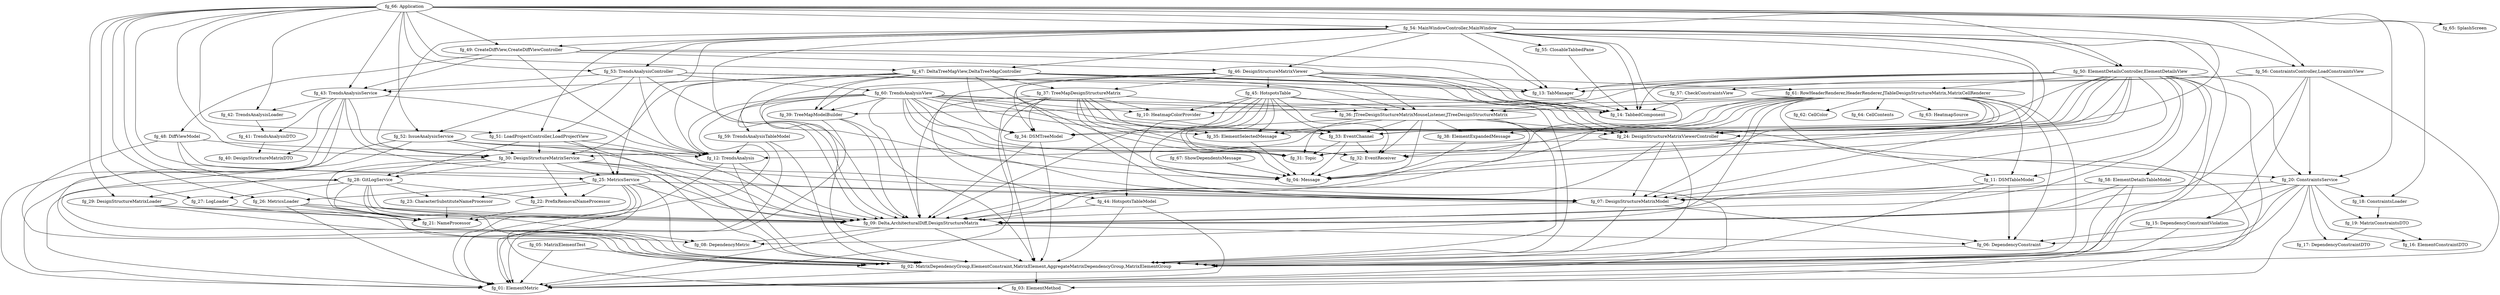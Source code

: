 digraph G { 
"fg_02: MatrixDependencyGroup,ElementConstraint,MatrixElement,AggregateMatrixDependencyGroup,MatrixElementGroup" -> "fg_03: ElementMethod"; 
"fg_02: MatrixDependencyGroup,ElementConstraint,MatrixElement,AggregateMatrixDependencyGroup,MatrixElementGroup" -> "fg_01: ElementMetric"; 
"fg_05: MatrixElementTest" -> "fg_02: MatrixDependencyGroup,ElementConstraint,MatrixElement,AggregateMatrixDependencyGroup,MatrixElementGroup"; 
"fg_05: MatrixElementTest" -> "fg_01: ElementMetric"; 
"fg_06: DependencyConstraint" -> "fg_02: MatrixDependencyGroup,ElementConstraint,MatrixElement,AggregateMatrixDependencyGroup,MatrixElementGroup"; 
"fg_07: DesignStructureMatrixModel" -> "fg_09: Delta,ArchitecturalDiff,DesignStructureMatrix"; 
"fg_07: DesignStructureMatrixModel" -> "fg_06: DependencyConstraint"; 
"fg_07: DesignStructureMatrixModel" -> "fg_02: MatrixDependencyGroup,ElementConstraint,MatrixElement,AggregateMatrixDependencyGroup,MatrixElementGroup"; 
"fg_09: Delta,ArchitecturalDiff,DesignStructureMatrix" -> "fg_08: DependencyMetric"; 
"fg_09: Delta,ArchitecturalDiff,DesignStructureMatrix" -> "fg_02: MatrixDependencyGroup,ElementConstraint,MatrixElement,AggregateMatrixDependencyGroup,MatrixElementGroup"; 
"fg_09: Delta,ArchitecturalDiff,DesignStructureMatrix" -> "fg_06: DependencyConstraint"; 
"fg_09: Delta,ArchitecturalDiff,DesignStructureMatrix" -> "fg_01: ElementMetric"; 
"fg_11: DSMTableModel" -> "fg_09: Delta,ArchitecturalDiff,DesignStructureMatrix"; 
"fg_11: DSMTableModel" -> "fg_07: DesignStructureMatrixModel"; 
"fg_11: DSMTableModel" -> "fg_02: MatrixDependencyGroup,ElementConstraint,MatrixElement,AggregateMatrixDependencyGroup,MatrixElementGroup"; 
"fg_11: DSMTableModel" -> "fg_06: DependencyConstraint"; 
"fg_12: TrendsAnalysis" -> "fg_09: Delta,ArchitecturalDiff,DesignStructureMatrix"; 
"fg_12: TrendsAnalysis" -> "fg_02: MatrixDependencyGroup,ElementConstraint,MatrixElement,AggregateMatrixDependencyGroup,MatrixElementGroup"; 
"fg_12: TrendsAnalysis" -> "fg_01: ElementMetric"; 
"fg_13: TabManager" -> "fg_14: TabbedComponent"; 
"fg_15: DependencyConstraintViolation" -> "fg_02: MatrixDependencyGroup,ElementConstraint,MatrixElement,AggregateMatrixDependencyGroup,MatrixElementGroup"; 
"fg_15: DependencyConstraintViolation" -> "fg_06: DependencyConstraint"; 
"fg_18: ConstraintsLoader" -> "fg_19: MatrixConstraintsDTO"; 
"fg_19: MatrixConstraintsDTO" -> "fg_17: DependencyConstraintDTO"; 
"fg_19: MatrixConstraintsDTO" -> "fg_16: ElementConstraintDTO"; 
"fg_20: ConstraintsService" -> "fg_17: DependencyConstraintDTO"; 
"fg_20: ConstraintsService" -> "fg_19: MatrixConstraintsDTO"; 
"fg_20: ConstraintsService" -> "fg_09: Delta,ArchitecturalDiff,DesignStructureMatrix"; 
"fg_20: ConstraintsService" -> "fg_16: ElementConstraintDTO"; 
"fg_20: ConstraintsService" -> "fg_07: DesignStructureMatrixModel"; 
"fg_20: ConstraintsService" -> "fg_15: DependencyConstraintViolation"; 
"fg_20: ConstraintsService" -> "fg_02: MatrixDependencyGroup,ElementConstraint,MatrixElement,AggregateMatrixDependencyGroup,MatrixElementGroup"; 
"fg_20: ConstraintsService" -> "fg_06: DependencyConstraint"; 
"fg_20: ConstraintsService" -> "fg_18: ConstraintsLoader"; 
"fg_20: ConstraintsService" -> "fg_01: ElementMetric"; 
"fg_22: PrefixRemovalNameProcessor" -> "fg_21: NameProcessor"; 
"fg_23: CharacterSubstituteNameProcessor" -> "fg_21: NameProcessor"; 
"fg_24: DesignStructureMatrixViewerController" -> "fg_09: Delta,ArchitecturalDiff,DesignStructureMatrix"; 
"fg_24: DesignStructureMatrixViewerController" -> "fg_07: DesignStructureMatrixModel"; 
"fg_24: DesignStructureMatrixViewerController" -> "fg_20: ConstraintsService"; 
"fg_24: DesignStructureMatrixViewerController" -> "fg_02: MatrixDependencyGroup,ElementConstraint,MatrixElement,AggregateMatrixDependencyGroup,MatrixElementGroup"; 
"fg_24: DesignStructureMatrixViewerController" -> "fg_30: DesignStructureMatrixService"; 
"fg_25: MetricsService" -> "fg_22: PrefixRemovalNameProcessor"; 
"fg_25: MetricsService" -> "fg_03: ElementMethod"; 
"fg_25: MetricsService" -> "fg_23: CharacterSubstituteNameProcessor"; 
"fg_25: MetricsService" -> "fg_09: Delta,ArchitecturalDiff,DesignStructureMatrix"; 
"fg_25: MetricsService" -> "fg_21: NameProcessor"; 
"fg_25: MetricsService" -> "fg_26: MetricsLoader"; 
"fg_25: MetricsService" -> "fg_07: DesignStructureMatrixModel"; 
"fg_25: MetricsService" -> "fg_02: MatrixDependencyGroup,ElementConstraint,MatrixElement,AggregateMatrixDependencyGroup,MatrixElementGroup"; 
"fg_25: MetricsService" -> "fg_01: ElementMetric"; 
"fg_26: MetricsLoader" -> "fg_09: Delta,ArchitecturalDiff,DesignStructureMatrix"; 
"fg_26: MetricsLoader" -> "fg_21: NameProcessor"; 
"fg_26: MetricsLoader" -> "fg_02: MatrixDependencyGroup,ElementConstraint,MatrixElement,AggregateMatrixDependencyGroup,MatrixElementGroup"; 
"fg_26: MetricsLoader" -> "fg_01: ElementMetric"; 
"fg_27: LogLoader" -> "fg_21: NameProcessor"; 
"fg_28: GitLogService" -> "fg_22: PrefixRemovalNameProcessor"; 
"fg_28: GitLogService" -> "fg_23: CharacterSubstituteNameProcessor"; 
"fg_28: GitLogService" -> "fg_09: Delta,ArchitecturalDiff,DesignStructureMatrix"; 
"fg_28: GitLogService" -> "fg_08: DependencyMetric"; 
"fg_28: GitLogService" -> "fg_21: NameProcessor"; 
"fg_28: GitLogService" -> "fg_27: LogLoader"; 
"fg_28: GitLogService" -> "fg_02: MatrixDependencyGroup,ElementConstraint,MatrixElement,AggregateMatrixDependencyGroup,MatrixElementGroup"; 
"fg_28: GitLogService" -> "fg_01: ElementMetric"; 
"fg_29: DesignStructureMatrixLoader" -> "fg_08: DependencyMetric"; 
"fg_29: DesignStructureMatrixLoader" -> "fg_09: Delta,ArchitecturalDiff,DesignStructureMatrix"; 
"fg_29: DesignStructureMatrixLoader" -> "fg_21: NameProcessor"; 
"fg_29: DesignStructureMatrixLoader" -> "fg_02: MatrixDependencyGroup,ElementConstraint,MatrixElement,AggregateMatrixDependencyGroup,MatrixElementGroup"; 
"fg_30: DesignStructureMatrixService" -> "fg_22: PrefixRemovalNameProcessor"; 
"fg_30: DesignStructureMatrixService" -> "fg_29: DesignStructureMatrixLoader"; 
"fg_30: DesignStructureMatrixService" -> "fg_09: Delta,ArchitecturalDiff,DesignStructureMatrix"; 
"fg_30: DesignStructureMatrixService" -> "fg_25: MetricsService"; 
"fg_30: DesignStructureMatrixService" -> "fg_21: NameProcessor"; 
"fg_30: DesignStructureMatrixService" -> "fg_07: DesignStructureMatrixModel"; 
"fg_30: DesignStructureMatrixService" -> "fg_28: GitLogService"; 
"fg_30: DesignStructureMatrixService" -> "fg_02: MatrixDependencyGroup,ElementConstraint,MatrixElement,AggregateMatrixDependencyGroup,MatrixElementGroup"; 
"fg_32: EventReceiver" -> "fg_04: Message"; 
"fg_33: EventChannel" -> "fg_31: Topic"; 
"fg_33: EventChannel" -> "fg_32: EventReceiver"; 
"fg_33: EventChannel" -> "fg_04: Message"; 
"fg_34: DSMTreeModel" -> "fg_09: Delta,ArchitecturalDiff,DesignStructureMatrix"; 
"fg_34: DSMTreeModel" -> "fg_02: MatrixDependencyGroup,ElementConstraint,MatrixElement,AggregateMatrixDependencyGroup,MatrixElementGroup"; 
"fg_35: ElementSelectedMessage" -> "fg_04: Message"; 
"fg_36: JTreeDesignStuctureMatrixMouseListener,JTreeDesignStructureMatrix" -> "fg_09: Delta,ArchitecturalDiff,DesignStructureMatrix"; 
"fg_36: JTreeDesignStuctureMatrixMouseListener,JTreeDesignStructureMatrix" -> "fg_34: DSMTreeModel"; 
"fg_36: JTreeDesignStuctureMatrixMouseListener,JTreeDesignStructureMatrix" -> "fg_33: EventChannel"; 
"fg_36: JTreeDesignStuctureMatrixMouseListener,JTreeDesignStructureMatrix" -> "fg_31: Topic"; 
"fg_36: JTreeDesignStuctureMatrixMouseListener,JTreeDesignStructureMatrix" -> "fg_38: ElementExpandedMessage"; 
"fg_36: JTreeDesignStuctureMatrixMouseListener,JTreeDesignStructureMatrix" -> "fg_02: MatrixDependencyGroup,ElementConstraint,MatrixElement,AggregateMatrixDependencyGroup,MatrixElementGroup"; 
"fg_36: JTreeDesignStuctureMatrixMouseListener,JTreeDesignStructureMatrix" -> "fg_35: ElementSelectedMessage"; 
"fg_36: JTreeDesignStuctureMatrixMouseListener,JTreeDesignStructureMatrix" -> "fg_32: EventReceiver"; 
"fg_36: JTreeDesignStuctureMatrixMouseListener,JTreeDesignStructureMatrix" -> "fg_04: Message"; 
"fg_36: JTreeDesignStuctureMatrixMouseListener,JTreeDesignStructureMatrix" -> "fg_24: DesignStructureMatrixViewerController"; 
"fg_37: TreeMapDesignStructureMatrix" -> "fg_10: HeatmapColorProvider"; 
"fg_37: TreeMapDesignStructureMatrix" -> "fg_34: DSMTreeModel"; 
"fg_37: TreeMapDesignStructureMatrix" -> "fg_09: Delta,ArchitecturalDiff,DesignStructureMatrix"; 
"fg_37: TreeMapDesignStructureMatrix" -> "fg_33: EventChannel"; 
"fg_37: TreeMapDesignStructureMatrix" -> "fg_31: Topic"; 
"fg_37: TreeMapDesignStructureMatrix" -> "fg_02: MatrixDependencyGroup,ElementConstraint,MatrixElement,AggregateMatrixDependencyGroup,MatrixElementGroup"; 
"fg_37: TreeMapDesignStructureMatrix" -> "fg_36: JTreeDesignStuctureMatrixMouseListener,JTreeDesignStructureMatrix"; 
"fg_37: TreeMapDesignStructureMatrix" -> "fg_32: EventReceiver"; 
"fg_37: TreeMapDesignStructureMatrix" -> "fg_35: ElementSelectedMessage"; 
"fg_37: TreeMapDesignStructureMatrix" -> "fg_04: Message"; 
"fg_37: TreeMapDesignStructureMatrix" -> "fg_01: ElementMetric"; 
"fg_38: ElementExpandedMessage" -> "fg_04: Message"; 
"fg_39: TreeMapModelBuilder" -> "fg_09: Delta,ArchitecturalDiff,DesignStructureMatrix"; 
"fg_39: TreeMapModelBuilder" -> "fg_02: MatrixDependencyGroup,ElementConstraint,MatrixElement,AggregateMatrixDependencyGroup,MatrixElementGroup"; 
"fg_39: TreeMapModelBuilder" -> "fg_01: ElementMetric"; 
"fg_41: TrendsAnalysisDTO" -> "fg_40: DesignStructureMatrixDTO"; 
"fg_42: TrendsAnalysisLoader" -> "fg_41: TrendsAnalysisDTO"; 
"fg_43: TrendsAnalysisService" -> "fg_09: Delta,ArchitecturalDiff,DesignStructureMatrix"; 
"fg_43: TrendsAnalysisService" -> "fg_42: TrendsAnalysisLoader"; 
"fg_43: TrendsAnalysisService" -> "fg_40: DesignStructureMatrixDTO"; 
"fg_43: TrendsAnalysisService" -> "fg_02: MatrixDependencyGroup,ElementConstraint,MatrixElement,AggregateMatrixDependencyGroup,MatrixElementGroup"; 
"fg_43: TrendsAnalysisService" -> "fg_41: TrendsAnalysisDTO"; 
"fg_43: TrendsAnalysisService" -> "fg_12: TrendsAnalysis"; 
"fg_43: TrendsAnalysisService" -> "fg_01: ElementMetric"; 
"fg_43: TrendsAnalysisService" -> "fg_30: DesignStructureMatrixService"; 
"fg_44: HotspotsTableModel" -> "fg_09: Delta,ArchitecturalDiff,DesignStructureMatrix"; 
"fg_44: HotspotsTableModel" -> "fg_02: MatrixDependencyGroup,ElementConstraint,MatrixElement,AggregateMatrixDependencyGroup,MatrixElementGroup"; 
"fg_44: HotspotsTableModel" -> "fg_01: ElementMetric"; 
"fg_45: HotspotsTable" -> "fg_44: HotspotsTableModel"; 
"fg_45: HotspotsTable" -> "fg_10: HeatmapColorProvider"; 
"fg_45: HotspotsTable" -> "fg_09: Delta,ArchitecturalDiff,DesignStructureMatrix"; 
"fg_45: HotspotsTable" -> "fg_33: EventChannel"; 
"fg_45: HotspotsTable" -> "fg_31: Topic"; 
"fg_45: HotspotsTable" -> "fg_02: MatrixDependencyGroup,ElementConstraint,MatrixElement,AggregateMatrixDependencyGroup,MatrixElementGroup"; 
"fg_45: HotspotsTable" -> "fg_36: JTreeDesignStuctureMatrixMouseListener,JTreeDesignStructureMatrix"; 
"fg_45: HotspotsTable" -> "fg_32: EventReceiver"; 
"fg_45: HotspotsTable" -> "fg_35: ElementSelectedMessage"; 
"fg_45: HotspotsTable" -> "fg_04: Message"; 
"fg_45: HotspotsTable" -> "fg_01: ElementMetric"; 
"fg_46: DesignStructureMatrixViewer" -> "fg_44: HotspotsTableModel"; 
"fg_46: DesignStructureMatrixViewer" -> "fg_11: DSMTableModel"; 
"fg_46: DesignStructureMatrixViewer" -> "fg_14: TabbedComponent"; 
"fg_46: DesignStructureMatrixViewer" -> "fg_61: RowHeaderRenderer,HeaderRenderer,JTableDesignStructureMatrix,MatrixCellRenderer"; 
"fg_46: DesignStructureMatrixViewer" -> "fg_34: DSMTreeModel"; 
"fg_46: DesignStructureMatrixViewer" -> "fg_39: TreeMapModelBuilder"; 
"fg_46: DesignStructureMatrixViewer" -> "fg_37: TreeMapDesignStructureMatrix"; 
"fg_46: DesignStructureMatrixViewer" -> "fg_07: DesignStructureMatrixModel"; 
"fg_46: DesignStructureMatrixViewer" -> "fg_36: JTreeDesignStuctureMatrixMouseListener,JTreeDesignStructureMatrix"; 
"fg_46: DesignStructureMatrixViewer" -> "fg_45: HotspotsTable"; 
"fg_46: DesignStructureMatrixViewer" -> "fg_24: DesignStructureMatrixViewerController"; 
"fg_47: DeltaTreeMapView,DeltaTreeMapController" -> "fg_14: TabbedComponent"; 
"fg_47: DeltaTreeMapView,DeltaTreeMapController" -> "fg_09: Delta,ArchitecturalDiff,DesignStructureMatrix"; 
"fg_47: DeltaTreeMapView,DeltaTreeMapController" -> "fg_34: DSMTreeModel"; 
"fg_47: DeltaTreeMapView,DeltaTreeMapController" -> "fg_39: TreeMapModelBuilder"; 
"fg_47: DeltaTreeMapView,DeltaTreeMapController" -> "fg_36: JTreeDesignStuctureMatrixMouseListener,JTreeDesignStructureMatrix"; 
"fg_47: DeltaTreeMapView,DeltaTreeMapController" -> "fg_04: Message"; 
"fg_47: DeltaTreeMapView,DeltaTreeMapController" -> "fg_12: TrendsAnalysis"; 
"fg_47: DeltaTreeMapView,DeltaTreeMapController" -> "fg_24: DesignStructureMatrixViewerController"; 
"fg_47: DeltaTreeMapView,DeltaTreeMapController" -> "fg_30: DesignStructureMatrixService"; 
"fg_47: DeltaTreeMapView,DeltaTreeMapController" -> "fg_37: TreeMapDesignStructureMatrix"; 
"fg_47: DeltaTreeMapView,DeltaTreeMapController" -> "fg_43: TrendsAnalysisService"; 
"fg_47: DeltaTreeMapView,DeltaTreeMapController" -> "fg_32: EventReceiver"; 
"fg_47: DeltaTreeMapView,DeltaTreeMapController" -> "fg_13: TabManager"; 
"fg_48: DiffViewModel" -> "fg_09: Delta,ArchitecturalDiff,DesignStructureMatrix"; 
"fg_48: DiffViewModel" -> "fg_07: DesignStructureMatrixModel"; 
"fg_48: DiffViewModel" -> "fg_02: MatrixDependencyGroup,ElementConstraint,MatrixElement,AggregateMatrixDependencyGroup,MatrixElementGroup"; 
"fg_48: DiffViewModel" -> "fg_12: TrendsAnalysis"; 
"fg_49: CreateDiffView,CreateDiffViewController" -> "fg_14: TabbedComponent"; 
"fg_49: CreateDiffView,CreateDiffViewController" -> "fg_43: TrendsAnalysisService"; 
"fg_49: CreateDiffView,CreateDiffViewController" -> "fg_48: DiffViewModel"; 
"fg_49: CreateDiffView,CreateDiffViewController" -> "fg_12: TrendsAnalysis"; 
"fg_49: CreateDiffView,CreateDiffViewController" -> "fg_13: TabManager"; 
"fg_49: CreateDiffView,CreateDiffViewController" -> "fg_46: DesignStructureMatrixViewer"; 
"fg_50: ElementDetailsController,ElementDetailsView" -> "fg_14: TabbedComponent"; 
"fg_50: ElementDetailsController,ElementDetailsView" -> "fg_61: RowHeaderRenderer,HeaderRenderer,JTableDesignStructureMatrix,MatrixCellRenderer"; 
"fg_50: ElementDetailsController,ElementDetailsView" -> "fg_09: Delta,ArchitecturalDiff,DesignStructureMatrix"; 
"fg_50: ElementDetailsController,ElementDetailsView" -> "fg_34: DSMTreeModel"; 
"fg_50: ElementDetailsController,ElementDetailsView" -> "fg_39: TreeMapModelBuilder"; 
"fg_50: ElementDetailsController,ElementDetailsView" -> "fg_20: ConstraintsService"; 
"fg_50: ElementDetailsController,ElementDetailsView" -> "fg_36: JTreeDesignStuctureMatrixMouseListener,JTreeDesignStructureMatrix"; 
"fg_50: ElementDetailsController,ElementDetailsView" -> "fg_35: ElementSelectedMessage"; 
"fg_50: ElementDetailsController,ElementDetailsView" -> "fg_04: Message"; 
"fg_50: ElementDetailsController,ElementDetailsView" -> "fg_24: DesignStructureMatrixViewerController"; 
"fg_50: ElementDetailsController,ElementDetailsView" -> "fg_01: ElementMetric"; 
"fg_50: ElementDetailsController,ElementDetailsView" -> "fg_11: DSMTableModel"; 
"fg_50: ElementDetailsController,ElementDetailsView" -> "fg_33: EventChannel"; 
"fg_50: ElementDetailsController,ElementDetailsView" -> "fg_31: Topic"; 
"fg_50: ElementDetailsController,ElementDetailsView" -> "fg_58: ElementDetailsTableModel"; 
"fg_50: ElementDetailsController,ElementDetailsView" -> "fg_07: DesignStructureMatrixModel"; 
"fg_50: ElementDetailsController,ElementDetailsView" -> "fg_02: MatrixDependencyGroup,ElementConstraint,MatrixElement,AggregateMatrixDependencyGroup,MatrixElementGroup"; 
"fg_50: ElementDetailsController,ElementDetailsView" -> "fg_32: EventReceiver"; 
"fg_50: ElementDetailsController,ElementDetailsView" -> "fg_13: TabManager"; 
"fg_51: LoadProjectController,LoadProjectView" -> "fg_09: Delta,ArchitecturalDiff,DesignStructureMatrix"; 
"fg_51: LoadProjectController,LoadProjectView" -> "fg_25: MetricsService"; 
"fg_51: LoadProjectController,LoadProjectView" -> "fg_28: GitLogService"; 
"fg_51: LoadProjectController,LoadProjectView" -> "fg_02: MatrixDependencyGroup,ElementConstraint,MatrixElement,AggregateMatrixDependencyGroup,MatrixElementGroup"; 
"fg_51: LoadProjectController,LoadProjectView" -> "fg_30: DesignStructureMatrixService"; 
"fg_52: IssueAnalysisService" -> "fg_09: Delta,ArchitecturalDiff,DesignStructureMatrix"; 
"fg_52: IssueAnalysisService" -> "fg_07: DesignStructureMatrixModel"; 
"fg_52: IssueAnalysisService" -> "fg_02: MatrixDependencyGroup,ElementConstraint,MatrixElement,AggregateMatrixDependencyGroup,MatrixElementGroup"; 
"fg_52: IssueAnalysisService" -> "fg_12: TrendsAnalysis"; 
"fg_52: IssueAnalysisService" -> "fg_01: ElementMetric"; 
"fg_52: IssueAnalysisService" -> "fg_30: DesignStructureMatrixService"; 
"fg_53: TrendsAnalysisController" -> "fg_51: LoadProjectController,LoadProjectView"; 
"fg_53: TrendsAnalysisController" -> "fg_09: Delta,ArchitecturalDiff,DesignStructureMatrix"; 
"fg_53: TrendsAnalysisController" -> "fg_60: TrendsAnalysisView"; 
"fg_53: TrendsAnalysisController" -> "fg_43: TrendsAnalysisService"; 
"fg_53: TrendsAnalysisController" -> "fg_12: TrendsAnalysis"; 
"fg_53: TrendsAnalysisController" -> "fg_13: TabManager"; 
"fg_53: TrendsAnalysisController" -> "fg_52: IssueAnalysisService"; 
"fg_53: TrendsAnalysisController" -> "fg_24: DesignStructureMatrixViewerController"; 
"fg_54: MainWindowController,MainWindow" -> "fg_14: TabbedComponent"; 
"fg_54: MainWindowController,MainWindow" -> "fg_56: ConstraintsController,LoadConstraintsView"; 
"fg_54: MainWindowController,MainWindow" -> "fg_51: LoadProjectController,LoadProjectView"; 
"fg_54: MainWindowController,MainWindow" -> "fg_09: Delta,ArchitecturalDiff,DesignStructureMatrix"; 
"fg_54: MainWindowController,MainWindow" -> "fg_50: ElementDetailsController,ElementDetailsView"; 
"fg_54: MainWindowController,MainWindow" -> "fg_12: TrendsAnalysis"; 
"fg_54: MainWindowController,MainWindow" -> "fg_24: DesignStructureMatrixViewerController"; 
"fg_54: MainWindowController,MainWindow" -> "fg_46: DesignStructureMatrixViewer"; 
"fg_54: MainWindowController,MainWindow" -> "fg_30: DesignStructureMatrixService"; 
"fg_54: MainWindowController,MainWindow" -> "fg_55: ClosableTabbedPane"; 
"fg_54: MainWindowController,MainWindow" -> "fg_47: DeltaTreeMapView,DeltaTreeMapController"; 
"fg_54: MainWindowController,MainWindow" -> "fg_53: TrendsAnalysisController"; 
"fg_54: MainWindowController,MainWindow" -> "fg_25: MetricsService"; 
"fg_54: MainWindowController,MainWindow" -> "fg_07: DesignStructureMatrixModel"; 
"fg_54: MainWindowController,MainWindow" -> "fg_02: MatrixDependencyGroup,ElementConstraint,MatrixElement,AggregateMatrixDependencyGroup,MatrixElementGroup"; 
"fg_54: MainWindowController,MainWindow" -> "fg_13: TabManager"; 
"fg_54: MainWindowController,MainWindow" -> "fg_49: CreateDiffView,CreateDiffViewController"; 
"fg_55: ClosableTabbedPane" -> "fg_14: TabbedComponent"; 
"fg_56: ConstraintsController,LoadConstraintsView" -> "fg_09: Delta,ArchitecturalDiff,DesignStructureMatrix"; 
"fg_56: ConstraintsController,LoadConstraintsView" -> "fg_57: CheckConstraintsView"; 
"fg_56: ConstraintsController,LoadConstraintsView" -> "fg_15: DependencyConstraintViolation"; 
"fg_56: ConstraintsController,LoadConstraintsView" -> "fg_20: ConstraintsService"; 
"fg_56: ConstraintsController,LoadConstraintsView" -> "fg_02: MatrixDependencyGroup,ElementConstraint,MatrixElement,AggregateMatrixDependencyGroup,MatrixElementGroup"; 
"fg_56: ConstraintsController,LoadConstraintsView" -> "fg_13: TabManager"; 
"fg_57: CheckConstraintsView" -> "fg_14: TabbedComponent"; 
"fg_58: ElementDetailsTableModel" -> "fg_03: ElementMethod"; 
"fg_58: ElementDetailsTableModel" -> "fg_09: Delta,ArchitecturalDiff,DesignStructureMatrix"; 
"fg_58: ElementDetailsTableModel" -> "fg_07: DesignStructureMatrixModel"; 
"fg_58: ElementDetailsTableModel" -> "fg_02: MatrixDependencyGroup,ElementConstraint,MatrixElement,AggregateMatrixDependencyGroup,MatrixElementGroup"; 
"fg_59: TrendsAnalysisTableModel" -> "fg_02: MatrixDependencyGroup,ElementConstraint,MatrixElement,AggregateMatrixDependencyGroup,MatrixElementGroup"; 
"fg_59: TrendsAnalysisTableModel" -> "fg_12: TrendsAnalysis"; 
"fg_59: TrendsAnalysisTableModel" -> "fg_01: ElementMetric"; 
"fg_60: TrendsAnalysisView" -> "fg_14: TabbedComponent"; 
"fg_60: TrendsAnalysisView" -> "fg_10: HeatmapColorProvider"; 
"fg_60: TrendsAnalysisView" -> "fg_09: Delta,ArchitecturalDiff,DesignStructureMatrix"; 
"fg_60: TrendsAnalysisView" -> "fg_34: DSMTreeModel"; 
"fg_60: TrendsAnalysisView" -> "fg_39: TreeMapModelBuilder"; 
"fg_60: TrendsAnalysisView" -> "fg_36: JTreeDesignStuctureMatrixMouseListener,JTreeDesignStructureMatrix"; 
"fg_60: TrendsAnalysisView" -> "fg_35: ElementSelectedMessage"; 
"fg_60: TrendsAnalysisView" -> "fg_04: Message"; 
"fg_60: TrendsAnalysisView" -> "fg_12: TrendsAnalysis"; 
"fg_60: TrendsAnalysisView" -> "fg_59: TrendsAnalysisTableModel"; 
"fg_60: TrendsAnalysisView" -> "fg_24: DesignStructureMatrixViewerController"; 
"fg_60: TrendsAnalysisView" -> "fg_01: ElementMetric"; 
"fg_60: TrendsAnalysisView" -> "fg_31: Topic"; 
"fg_60: TrendsAnalysisView" -> "fg_33: EventChannel"; 
"fg_60: TrendsAnalysisView" -> "fg_07: DesignStructureMatrixModel"; 
"fg_60: TrendsAnalysisView" -> "fg_02: MatrixDependencyGroup,ElementConstraint,MatrixElement,AggregateMatrixDependencyGroup,MatrixElementGroup"; 
"fg_60: TrendsAnalysisView" -> "fg_32: EventReceiver"; 
"fg_61: RowHeaderRenderer,HeaderRenderer,JTableDesignStructureMatrix,MatrixCellRenderer" -> "fg_62: CellColor"; 
"fg_61: RowHeaderRenderer,HeaderRenderer,JTableDesignStructureMatrix,MatrixCellRenderer" -> "fg_10: HeatmapColorProvider"; 
"fg_61: RowHeaderRenderer,HeaderRenderer,JTableDesignStructureMatrix,MatrixCellRenderer" -> "fg_09: Delta,ArchitecturalDiff,DesignStructureMatrix"; 
"fg_61: RowHeaderRenderer,HeaderRenderer,JTableDesignStructureMatrix,MatrixCellRenderer" -> "fg_38: ElementExpandedMessage"; 
"fg_61: RowHeaderRenderer,HeaderRenderer,JTableDesignStructureMatrix,MatrixCellRenderer" -> "fg_06: DependencyConstraint"; 
"fg_61: RowHeaderRenderer,HeaderRenderer,JTableDesignStructureMatrix,MatrixCellRenderer" -> "fg_36: JTreeDesignStuctureMatrixMouseListener,JTreeDesignStructureMatrix"; 
"fg_61: RowHeaderRenderer,HeaderRenderer,JTableDesignStructureMatrix,MatrixCellRenderer" -> "fg_64: CellContents"; 
"fg_61: RowHeaderRenderer,HeaderRenderer,JTableDesignStructureMatrix,MatrixCellRenderer" -> "fg_35: ElementSelectedMessage"; 
"fg_61: RowHeaderRenderer,HeaderRenderer,JTableDesignStructureMatrix,MatrixCellRenderer" -> "fg_04: Message"; 
"fg_61: RowHeaderRenderer,HeaderRenderer,JTableDesignStructureMatrix,MatrixCellRenderer" -> "fg_24: DesignStructureMatrixViewerController"; 
"fg_61: RowHeaderRenderer,HeaderRenderer,JTableDesignStructureMatrix,MatrixCellRenderer" -> "fg_01: ElementMetric"; 
"fg_61: RowHeaderRenderer,HeaderRenderer,JTableDesignStructureMatrix,MatrixCellRenderer" -> "fg_11: DSMTableModel"; 
"fg_61: RowHeaderRenderer,HeaderRenderer,JTableDesignStructureMatrix,MatrixCellRenderer" -> "fg_63: HeatmapSource"; 
"fg_61: RowHeaderRenderer,HeaderRenderer,JTableDesignStructureMatrix,MatrixCellRenderer" -> "fg_08: DependencyMetric"; 
"fg_61: RowHeaderRenderer,HeaderRenderer,JTableDesignStructureMatrix,MatrixCellRenderer" -> "fg_31: Topic"; 
"fg_61: RowHeaderRenderer,HeaderRenderer,JTableDesignStructureMatrix,MatrixCellRenderer" -> "fg_33: EventChannel"; 
"fg_61: RowHeaderRenderer,HeaderRenderer,JTableDesignStructureMatrix,MatrixCellRenderer" -> "fg_07: DesignStructureMatrixModel"; 
"fg_61: RowHeaderRenderer,HeaderRenderer,JTableDesignStructureMatrix,MatrixCellRenderer" -> "fg_02: MatrixDependencyGroup,ElementConstraint,MatrixElement,AggregateMatrixDependencyGroup,MatrixElementGroup"; 
"fg_61: RowHeaderRenderer,HeaderRenderer,JTableDesignStructureMatrix,MatrixCellRenderer" -> "fg_32: EventReceiver"; 
"fg_66: Application" -> "fg_56: ConstraintsController,LoadConstraintsView"; 
"fg_66: Application" -> "fg_51: LoadProjectController,LoadProjectView"; 
"fg_66: Application" -> "fg_29: DesignStructureMatrixLoader"; 
"fg_66: Application" -> "fg_26: MetricsLoader"; 
"fg_66: Application" -> "fg_42: TrendsAnalysisLoader"; 
"fg_66: Application" -> "fg_28: GitLogService"; 
"fg_66: Application" -> "fg_50: ElementDetailsController,ElementDetailsView"; 
"fg_66: Application" -> "fg_20: ConstraintsService"; 
"fg_66: Application" -> "fg_54: MainWindowController,MainWindow"; 
"fg_66: Application" -> "fg_52: IssueAnalysisService"; 
"fg_66: Application" -> "fg_24: DesignStructureMatrixViewerController"; 
"fg_66: Application" -> "fg_65: SplashScreen"; 
"fg_66: Application" -> "fg_30: DesignStructureMatrixService"; 
"fg_66: Application" -> "fg_47: DeltaTreeMapView,DeltaTreeMapController"; 
"fg_66: Application" -> "fg_25: MetricsService"; 
"fg_66: Application" -> "fg_53: TrendsAnalysisController"; 
"fg_66: Application" -> "fg_27: LogLoader"; 
"fg_66: Application" -> "fg_43: TrendsAnalysisService"; 
"fg_66: Application" -> "fg_18: ConstraintsLoader"; 
"fg_66: Application" -> "fg_49: CreateDiffView,CreateDiffViewController"; 
"fg_67: ShowDependentsMessage" -> "fg_04: Message"; 
}